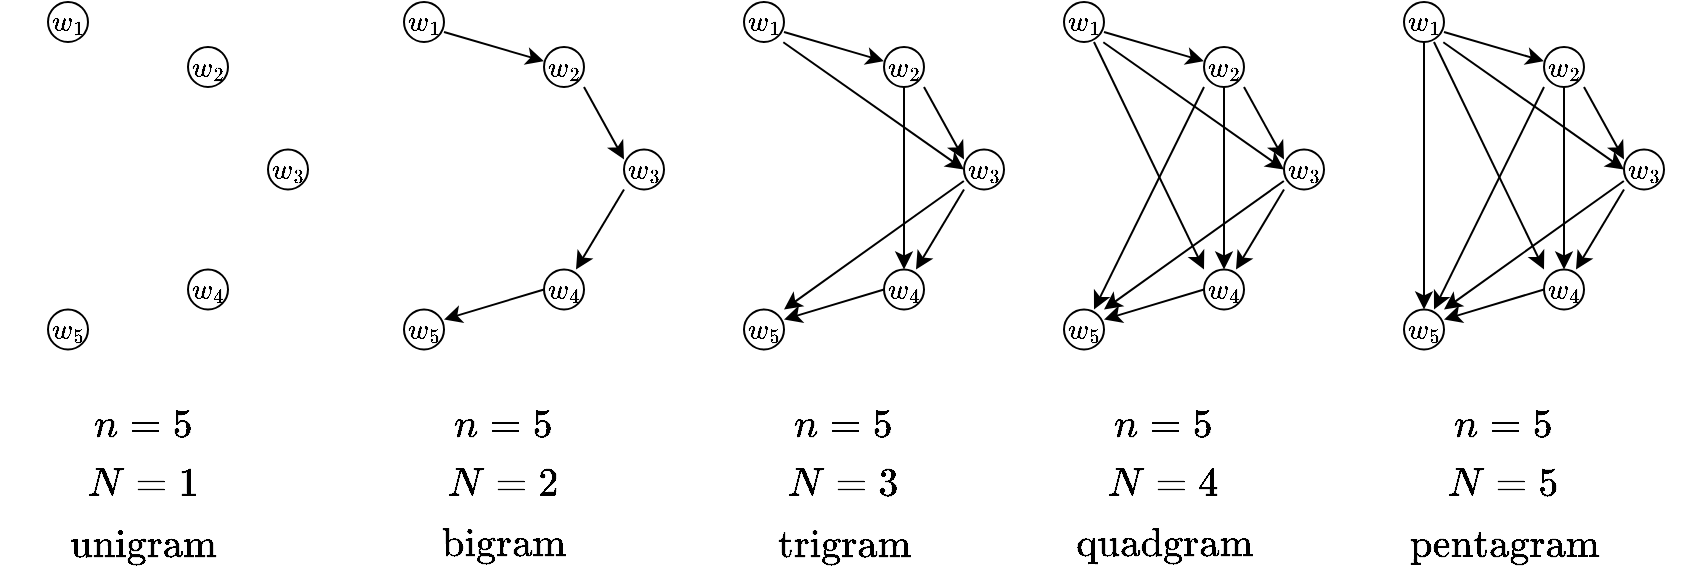 <mxfile version="16.5.1" type="device"><diagram id="PSB7S7bkOIMDXRCut6tk" name="Page-1"><mxGraphModel dx="1093" dy="675" grid="1" gridSize="10" guides="1" tooltips="1" connect="1" arrows="1" fold="1" page="1" pageScale="1" pageWidth="1600" pageHeight="900" math="1" shadow="0"><root><mxCell id="0"/><mxCell id="1" parent="0"/><mxCell id="W4Ep5Reg86p7WIVllJad-100" value="" style="group" vertex="1" connectable="0" parent="1"><mxGeometry x="502" y="290" width="808" height="287" as="geometry"/></mxCell><mxCell id="jPbLv4PgJAiywGNZ4EQs-41" value="$$n=5$$" style="text;html=1;strokeColor=none;fillColor=none;align=center;verticalAlign=middle;whiteSpace=wrap;rounded=0;fontSize=17;" parent="W4Ep5Reg86p7WIVllJad-100" vertex="1"><mxGeometry x="18" y="197" width="60" height="30" as="geometry"/></mxCell><mxCell id="jPbLv4PgJAiywGNZ4EQs-42" value="$$n=5$$" style="text;html=1;strokeColor=none;fillColor=none;align=center;verticalAlign=middle;whiteSpace=wrap;rounded=0;fontSize=17;" parent="W4Ep5Reg86p7WIVllJad-100" vertex="1"><mxGeometry x="368" y="197" width="60" height="30" as="geometry"/></mxCell><mxCell id="jPbLv4PgJAiywGNZ4EQs-43" value="$$n=5$$" style="text;html=1;strokeColor=none;fillColor=none;align=center;verticalAlign=middle;whiteSpace=wrap;rounded=0;fontSize=17;" parent="W4Ep5Reg86p7WIVllJad-100" vertex="1"><mxGeometry x="528" y="197" width="60" height="30" as="geometry"/></mxCell><mxCell id="jPbLv4PgJAiywGNZ4EQs-44" value="$$n=5$$" style="text;html=1;strokeColor=none;fillColor=none;align=center;verticalAlign=middle;whiteSpace=wrap;rounded=0;fontSize=17;" parent="W4Ep5Reg86p7WIVllJad-100" vertex="1"><mxGeometry x="698" y="197" width="60" height="30" as="geometry"/></mxCell><mxCell id="jPbLv4PgJAiywGNZ4EQs-25" value="$$w_1$$" style="text;html=1;strokeColor=none;fillColor=none;align=center;verticalAlign=middle;whiteSpace=wrap;rounded=0;container=0;" parent="W4Ep5Reg86p7WIVllJad-100" vertex="1"><mxGeometry width="20" height="20" as="geometry"/></mxCell><mxCell id="jPbLv4PgJAiywGNZ4EQs-26" value="$$w_5$$" style="text;html=1;strokeColor=none;fillColor=none;align=center;verticalAlign=middle;whiteSpace=wrap;rounded=0;container=0;" parent="W4Ep5Reg86p7WIVllJad-100" vertex="1"><mxGeometry y="153.75" width="20" height="20" as="geometry"/></mxCell><mxCell id="jPbLv4PgJAiywGNZ4EQs-27" value="$$w_2$$" style="text;html=1;strokeColor=none;fillColor=none;align=center;verticalAlign=middle;whiteSpace=wrap;rounded=0;container=0;" parent="W4Ep5Reg86p7WIVllJad-100" vertex="1"><mxGeometry x="70" y="22.5" width="20" height="20" as="geometry"/></mxCell><mxCell id="jPbLv4PgJAiywGNZ4EQs-30" value="$$w_3$$" style="text;html=1;strokeColor=none;fillColor=none;align=center;verticalAlign=middle;whiteSpace=wrap;rounded=0;container=0;" parent="W4Ep5Reg86p7WIVllJad-100" vertex="1"><mxGeometry x="110" y="73.75" width="20" height="20" as="geometry"/></mxCell><mxCell id="jPbLv4PgJAiywGNZ4EQs-34" value="$$w_4$$" style="text;html=1;strokeColor=none;fillColor=none;align=center;verticalAlign=middle;whiteSpace=wrap;rounded=0;container=0;" parent="W4Ep5Reg86p7WIVllJad-100" vertex="1"><mxGeometry x="70" y="133.75" width="20" height="20" as="geometry"/></mxCell><mxCell id="xgoAV2aDRF2CIzmyuI8q-11" value="" style="ellipse;whiteSpace=wrap;html=1;aspect=fixed;fillColor=none;container=0;" parent="W4Ep5Reg86p7WIVllJad-100" vertex="1"><mxGeometry width="20" height="20" as="geometry"/></mxCell><mxCell id="xgoAV2aDRF2CIzmyuI8q-12" value="" style="ellipse;whiteSpace=wrap;html=1;aspect=fixed;fillColor=none;container=0;" parent="W4Ep5Reg86p7WIVllJad-100" vertex="1"><mxGeometry x="70" y="22.5" width="20" height="20" as="geometry"/></mxCell><mxCell id="xgoAV2aDRF2CIzmyuI8q-13" value="" style="ellipse;whiteSpace=wrap;html=1;aspect=fixed;fillColor=none;container=0;" parent="W4Ep5Reg86p7WIVllJad-100" vertex="1"><mxGeometry x="110" y="73.75" width="20" height="20" as="geometry"/></mxCell><mxCell id="xgoAV2aDRF2CIzmyuI8q-14" value="" style="ellipse;whiteSpace=wrap;html=1;aspect=fixed;fillColor=none;container=0;" parent="W4Ep5Reg86p7WIVllJad-100" vertex="1"><mxGeometry x="70" y="133.75" width="20" height="20" as="geometry"/></mxCell><mxCell id="xgoAV2aDRF2CIzmyuI8q-15" value="" style="ellipse;whiteSpace=wrap;html=1;aspect=fixed;fillColor=none;container=0;" parent="W4Ep5Reg86p7WIVllJad-100" vertex="1"><mxGeometry y="153.75" width="20" height="20" as="geometry"/></mxCell><mxCell id="W4Ep5Reg86p7WIVllJad-5" value="$$w_1$$" style="text;html=1;strokeColor=none;fillColor=none;align=center;verticalAlign=middle;whiteSpace=wrap;rounded=0;container=0;" vertex="1" parent="W4Ep5Reg86p7WIVllJad-100"><mxGeometry x="178" width="20" height="20" as="geometry"/></mxCell><mxCell id="W4Ep5Reg86p7WIVllJad-6" value="$$w_5$$" style="text;html=1;strokeColor=none;fillColor=none;align=center;verticalAlign=middle;whiteSpace=wrap;rounded=0;container=0;" vertex="1" parent="W4Ep5Reg86p7WIVllJad-100"><mxGeometry x="178" y="153.75" width="20" height="20" as="geometry"/></mxCell><mxCell id="W4Ep5Reg86p7WIVllJad-8" value="$$w_2$$" style="text;html=1;strokeColor=none;fillColor=none;align=center;verticalAlign=middle;whiteSpace=wrap;rounded=0;container=0;" vertex="1" parent="W4Ep5Reg86p7WIVllJad-100"><mxGeometry x="248" y="22.5" width="20" height="20" as="geometry"/></mxCell><mxCell id="W4Ep5Reg86p7WIVllJad-9" value="" style="endArrow=classic;html=1;rounded=0;exitX=1;exitY=0.75;exitDx=0;exitDy=0;" edge="1" parent="W4Ep5Reg86p7WIVllJad-100" source="W4Ep5Reg86p7WIVllJad-5" target="W4Ep5Reg86p7WIVllJad-8"><mxGeometry width="50" height="50" relative="1" as="geometry"><mxPoint x="208" y="35" as="sourcePoint"/><mxPoint x="258" y="-15" as="targetPoint"/></mxGeometry></mxCell><mxCell id="W4Ep5Reg86p7WIVllJad-11" value="$$w_3$$" style="text;html=1;strokeColor=none;fillColor=none;align=center;verticalAlign=middle;whiteSpace=wrap;rounded=0;container=0;" vertex="1" parent="W4Ep5Reg86p7WIVllJad-100"><mxGeometry x="288" y="73.75" width="20" height="20" as="geometry"/></mxCell><mxCell id="W4Ep5Reg86p7WIVllJad-12" value="" style="endArrow=classic;html=1;rounded=0;exitX=1;exitY=1;exitDx=0;exitDy=0;entryX=0;entryY=0.25;entryDx=0;entryDy=0;" edge="1" parent="W4Ep5Reg86p7WIVllJad-100" source="W4Ep5Reg86p7WIVllJad-8" target="W4Ep5Reg86p7WIVllJad-11"><mxGeometry width="50" height="50" relative="1" as="geometry"><mxPoint x="248" y="60" as="sourcePoint"/><mxPoint x="208" y="117.5" as="targetPoint"/></mxGeometry></mxCell><mxCell id="W4Ep5Reg86p7WIVllJad-15" value="$$w_4$$" style="text;html=1;strokeColor=none;fillColor=none;align=center;verticalAlign=middle;whiteSpace=wrap;rounded=0;container=0;" vertex="1" parent="W4Ep5Reg86p7WIVllJad-100"><mxGeometry x="248" y="133.75" width="20" height="20" as="geometry"/></mxCell><mxCell id="W4Ep5Reg86p7WIVllJad-16" value="" style="endArrow=classic;html=1;rounded=0;exitX=0;exitY=1;exitDx=0;exitDy=0;" edge="1" parent="W4Ep5Reg86p7WIVllJad-100" source="W4Ep5Reg86p7WIVllJad-11" target="W4Ep5Reg86p7WIVllJad-15"><mxGeometry width="50" height="50" relative="1" as="geometry"><mxPoint x="258" y="96.25" as="sourcePoint"/><mxPoint x="208" y="171.25" as="targetPoint"/></mxGeometry></mxCell><mxCell id="W4Ep5Reg86p7WIVllJad-17" value="" style="endArrow=classic;html=1;rounded=0;exitX=0;exitY=0.5;exitDx=0;exitDy=0;entryX=1;entryY=0.25;entryDx=0;entryDy=0;" edge="1" parent="W4Ep5Reg86p7WIVllJad-100" source="W4Ep5Reg86p7WIVllJad-15" target="W4Ep5Reg86p7WIVllJad-6"><mxGeometry width="50" height="50" relative="1" as="geometry"><mxPoint x="268" y="116.25" as="sourcePoint"/><mxPoint x="198" y="217.5" as="targetPoint"/></mxGeometry></mxCell><mxCell id="W4Ep5Reg86p7WIVllJad-20" value="" style="ellipse;whiteSpace=wrap;html=1;aspect=fixed;fillColor=none;container=0;" vertex="1" parent="W4Ep5Reg86p7WIVllJad-100"><mxGeometry x="178" width="20" height="20" as="geometry"/></mxCell><mxCell id="W4Ep5Reg86p7WIVllJad-21" value="" style="ellipse;whiteSpace=wrap;html=1;aspect=fixed;fillColor=none;container=0;" vertex="1" parent="W4Ep5Reg86p7WIVllJad-100"><mxGeometry x="248" y="22.5" width="20" height="20" as="geometry"/></mxCell><mxCell id="W4Ep5Reg86p7WIVllJad-22" value="" style="ellipse;whiteSpace=wrap;html=1;aspect=fixed;fillColor=none;container=0;" vertex="1" parent="W4Ep5Reg86p7WIVllJad-100"><mxGeometry x="288" y="73.75" width="20" height="20" as="geometry"/></mxCell><mxCell id="W4Ep5Reg86p7WIVllJad-23" value="" style="ellipse;whiteSpace=wrap;html=1;aspect=fixed;fillColor=none;container=0;" vertex="1" parent="W4Ep5Reg86p7WIVllJad-100"><mxGeometry x="248" y="133.75" width="20" height="20" as="geometry"/></mxCell><mxCell id="W4Ep5Reg86p7WIVllJad-24" value="" style="ellipse;whiteSpace=wrap;html=1;aspect=fixed;fillColor=none;container=0;" vertex="1" parent="W4Ep5Reg86p7WIVllJad-100"><mxGeometry x="178" y="153.75" width="20" height="20" as="geometry"/></mxCell><mxCell id="W4Ep5Reg86p7WIVllJad-68" value="" style="group" vertex="1" connectable="0" parent="W4Ep5Reg86p7WIVllJad-100"><mxGeometry x="678" width="130" height="173.75" as="geometry"/></mxCell><mxCell id="W4Ep5Reg86p7WIVllJad-69" value="$$w_1$$" style="text;html=1;strokeColor=none;fillColor=none;align=center;verticalAlign=middle;whiteSpace=wrap;rounded=0;container=0;" vertex="1" parent="W4Ep5Reg86p7WIVllJad-68"><mxGeometry width="20" height="20" as="geometry"/></mxCell><mxCell id="W4Ep5Reg86p7WIVllJad-70" value="$$w_5$$" style="text;html=1;strokeColor=none;fillColor=none;align=center;verticalAlign=middle;whiteSpace=wrap;rounded=0;container=0;" vertex="1" parent="W4Ep5Reg86p7WIVllJad-68"><mxGeometry y="153.75" width="20" height="20" as="geometry"/></mxCell><mxCell id="W4Ep5Reg86p7WIVllJad-71" style="edgeStyle=orthogonalEdgeStyle;rounded=0;orthogonalLoop=1;jettySize=auto;html=1;exitX=0.5;exitY=1;exitDx=0;exitDy=0;entryX=0.5;entryY=0;entryDx=0;entryDy=0;" edge="1" parent="W4Ep5Reg86p7WIVllJad-68" source="W4Ep5Reg86p7WIVllJad-69" target="W4Ep5Reg86p7WIVllJad-70"><mxGeometry relative="1" as="geometry"/></mxCell><mxCell id="W4Ep5Reg86p7WIVllJad-72" value="$$w_2$$" style="text;html=1;strokeColor=none;fillColor=none;align=center;verticalAlign=middle;whiteSpace=wrap;rounded=0;container=0;" vertex="1" parent="W4Ep5Reg86p7WIVllJad-68"><mxGeometry x="70" y="22.5" width="20" height="20" as="geometry"/></mxCell><mxCell id="W4Ep5Reg86p7WIVllJad-73" value="" style="endArrow=classic;html=1;rounded=0;exitX=1;exitY=0.75;exitDx=0;exitDy=0;" edge="1" parent="W4Ep5Reg86p7WIVllJad-68" source="W4Ep5Reg86p7WIVllJad-69" target="W4Ep5Reg86p7WIVllJad-72"><mxGeometry width="50" height="50" relative="1" as="geometry"><mxPoint x="30" y="35" as="sourcePoint"/><mxPoint x="80" y="-15" as="targetPoint"/></mxGeometry></mxCell><mxCell id="W4Ep5Reg86p7WIVllJad-74" value="" style="endArrow=classic;html=1;rounded=0;exitX=0;exitY=1;exitDx=0;exitDy=0;entryX=0.75;entryY=0;entryDx=0;entryDy=0;" edge="1" parent="W4Ep5Reg86p7WIVllJad-68" source="W4Ep5Reg86p7WIVllJad-72" target="W4Ep5Reg86p7WIVllJad-70"><mxGeometry width="50" height="50" relative="1" as="geometry"><mxPoint x="30" y="25.0" as="sourcePoint"/><mxPoint x="70" y="49.0" as="targetPoint"/></mxGeometry></mxCell><mxCell id="W4Ep5Reg86p7WIVllJad-75" value="$$w_3$$" style="text;html=1;strokeColor=none;fillColor=none;align=center;verticalAlign=middle;whiteSpace=wrap;rounded=0;container=0;" vertex="1" parent="W4Ep5Reg86p7WIVllJad-68"><mxGeometry x="110" y="73.75" width="20" height="20" as="geometry"/></mxCell><mxCell id="W4Ep5Reg86p7WIVllJad-76" value="" style="endArrow=classic;html=1;rounded=0;exitX=1;exitY=1;exitDx=0;exitDy=0;entryX=0;entryY=0.25;entryDx=0;entryDy=0;" edge="1" parent="W4Ep5Reg86p7WIVllJad-68" source="W4Ep5Reg86p7WIVllJad-72" target="W4Ep5Reg86p7WIVllJad-75"><mxGeometry width="50" height="50" relative="1" as="geometry"><mxPoint x="70" y="60" as="sourcePoint"/><mxPoint x="30" y="117.5" as="targetPoint"/></mxGeometry></mxCell><mxCell id="W4Ep5Reg86p7WIVllJad-77" value="" style="endArrow=classic;html=1;rounded=0;exitX=-0.004;exitY=0.786;exitDx=0;exitDy=0;entryX=1;entryY=0;entryDx=0;entryDy=0;exitPerimeter=0;" edge="1" parent="W4Ep5Reg86p7WIVllJad-68" source="W4Ep5Reg86p7WIVllJad-75" target="W4Ep5Reg86p7WIVllJad-70"><mxGeometry width="50" height="50" relative="1" as="geometry"><mxPoint x="90" y="62.5" as="sourcePoint"/><mxPoint x="30" y="127.5" as="targetPoint"/></mxGeometry></mxCell><mxCell id="W4Ep5Reg86p7WIVllJad-78" value="" style="endArrow=classic;html=1;rounded=0;exitX=0.983;exitY=1.005;exitDx=0;exitDy=0;entryX=0;entryY=0.5;entryDx=0;entryDy=0;exitPerimeter=0;" edge="1" parent="W4Ep5Reg86p7WIVllJad-68" source="W4Ep5Reg86p7WIVllJad-69" target="W4Ep5Reg86p7WIVllJad-75"><mxGeometry width="50" height="50" relative="1" as="geometry"><mxPoint x="30" y="25" as="sourcePoint"/><mxPoint x="80" y="39.583" as="targetPoint"/></mxGeometry></mxCell><mxCell id="W4Ep5Reg86p7WIVllJad-79" value="$$w_4$$" style="text;html=1;strokeColor=none;fillColor=none;align=center;verticalAlign=middle;whiteSpace=wrap;rounded=0;container=0;" vertex="1" parent="W4Ep5Reg86p7WIVllJad-68"><mxGeometry x="70" y="133.75" width="20" height="20" as="geometry"/></mxCell><mxCell id="W4Ep5Reg86p7WIVllJad-80" value="" style="endArrow=classic;html=1;rounded=0;exitX=0;exitY=1;exitDx=0;exitDy=0;" edge="1" parent="W4Ep5Reg86p7WIVllJad-68" source="W4Ep5Reg86p7WIVllJad-75" target="W4Ep5Reg86p7WIVllJad-79"><mxGeometry width="50" height="50" relative="1" as="geometry"><mxPoint x="80" y="96.25" as="sourcePoint"/><mxPoint x="30" y="171.25" as="targetPoint"/></mxGeometry></mxCell><mxCell id="W4Ep5Reg86p7WIVllJad-81" value="" style="endArrow=classic;html=1;rounded=0;exitX=0;exitY=0.5;exitDx=0;exitDy=0;entryX=1;entryY=0.25;entryDx=0;entryDy=0;" edge="1" parent="W4Ep5Reg86p7WIVllJad-68" source="W4Ep5Reg86p7WIVllJad-79" target="W4Ep5Reg86p7WIVllJad-70"><mxGeometry width="50" height="50" relative="1" as="geometry"><mxPoint x="90" y="116.25" as="sourcePoint"/><mxPoint x="20" y="217.5" as="targetPoint"/></mxGeometry></mxCell><mxCell id="W4Ep5Reg86p7WIVllJad-82" value="" style="endArrow=classic;html=1;rounded=0;exitX=0.75;exitY=1;exitDx=0;exitDy=0;entryX=0;entryY=0;entryDx=0;entryDy=0;" edge="1" parent="W4Ep5Reg86p7WIVllJad-68" source="W4Ep5Reg86p7WIVllJad-69" target="W4Ep5Reg86p7WIVllJad-79"><mxGeometry width="50" height="50" relative="1" as="geometry"><mxPoint x="15" y="73.75" as="sourcePoint"/><mxPoint x="80" y="93.333" as="targetPoint"/></mxGeometry></mxCell><mxCell id="W4Ep5Reg86p7WIVllJad-83" value="" style="endArrow=classic;html=1;rounded=0;exitX=0.5;exitY=1;exitDx=0;exitDy=0;entryX=0.5;entryY=0;entryDx=0;entryDy=0;" edge="1" parent="W4Ep5Reg86p7WIVllJad-68" source="W4Ep5Reg86p7WIVllJad-72" target="W4Ep5Reg86p7WIVllJad-79"><mxGeometry width="50" height="50" relative="1" as="geometry"><mxPoint x="100" y="52.5" as="sourcePoint"/><mxPoint x="120" y="88.75" as="targetPoint"/></mxGeometry></mxCell><mxCell id="W4Ep5Reg86p7WIVllJad-84" value="" style="ellipse;whiteSpace=wrap;html=1;aspect=fixed;fillColor=none;container=0;" vertex="1" parent="W4Ep5Reg86p7WIVllJad-68"><mxGeometry width="20" height="20" as="geometry"/></mxCell><mxCell id="W4Ep5Reg86p7WIVllJad-85" value="" style="ellipse;whiteSpace=wrap;html=1;aspect=fixed;fillColor=none;container=0;" vertex="1" parent="W4Ep5Reg86p7WIVllJad-68"><mxGeometry x="70" y="22.5" width="20" height="20" as="geometry"/></mxCell><mxCell id="W4Ep5Reg86p7WIVllJad-86" value="" style="ellipse;whiteSpace=wrap;html=1;aspect=fixed;fillColor=none;container=0;" vertex="1" parent="W4Ep5Reg86p7WIVllJad-68"><mxGeometry x="110" y="73.75" width="20" height="20" as="geometry"/></mxCell><mxCell id="W4Ep5Reg86p7WIVllJad-87" value="" style="ellipse;whiteSpace=wrap;html=1;aspect=fixed;fillColor=none;container=0;" vertex="1" parent="W4Ep5Reg86p7WIVllJad-68"><mxGeometry x="70" y="133.75" width="20" height="20" as="geometry"/></mxCell><mxCell id="W4Ep5Reg86p7WIVllJad-88" value="" style="ellipse;whiteSpace=wrap;html=1;aspect=fixed;fillColor=none;container=0;" vertex="1" parent="W4Ep5Reg86p7WIVllJad-68"><mxGeometry y="153.75" width="20" height="20" as="geometry"/></mxCell><mxCell id="W4Ep5Reg86p7WIVllJad-26" value="$$w_1$$" style="text;html=1;strokeColor=none;fillColor=none;align=center;verticalAlign=middle;whiteSpace=wrap;rounded=0;container=0;" vertex="1" parent="W4Ep5Reg86p7WIVllJad-100"><mxGeometry x="348" width="20" height="20" as="geometry"/></mxCell><mxCell id="W4Ep5Reg86p7WIVllJad-27" value="$$w_5$$" style="text;html=1;strokeColor=none;fillColor=none;align=center;verticalAlign=middle;whiteSpace=wrap;rounded=0;container=0;" vertex="1" parent="W4Ep5Reg86p7WIVllJad-100"><mxGeometry x="348" y="153.75" width="20" height="20" as="geometry"/></mxCell><mxCell id="W4Ep5Reg86p7WIVllJad-29" value="$$w_2$$" style="text;html=1;strokeColor=none;fillColor=none;align=center;verticalAlign=middle;whiteSpace=wrap;rounded=0;container=0;" vertex="1" parent="W4Ep5Reg86p7WIVllJad-100"><mxGeometry x="418" y="22.5" width="20" height="20" as="geometry"/></mxCell><mxCell id="W4Ep5Reg86p7WIVllJad-30" value="" style="endArrow=classic;html=1;rounded=0;exitX=1;exitY=0.75;exitDx=0;exitDy=0;" edge="1" parent="W4Ep5Reg86p7WIVllJad-100" source="W4Ep5Reg86p7WIVllJad-26" target="W4Ep5Reg86p7WIVllJad-29"><mxGeometry width="50" height="50" relative="1" as="geometry"><mxPoint x="378" y="35" as="sourcePoint"/><mxPoint x="428" y="-15" as="targetPoint"/></mxGeometry></mxCell><mxCell id="W4Ep5Reg86p7WIVllJad-32" value="$$w_3$$" style="text;html=1;strokeColor=none;fillColor=none;align=center;verticalAlign=middle;whiteSpace=wrap;rounded=0;container=0;" vertex="1" parent="W4Ep5Reg86p7WIVllJad-100"><mxGeometry x="458" y="73.75" width="20" height="20" as="geometry"/></mxCell><mxCell id="W4Ep5Reg86p7WIVllJad-33" value="" style="endArrow=classic;html=1;rounded=0;exitX=1;exitY=1;exitDx=0;exitDy=0;entryX=0;entryY=0.25;entryDx=0;entryDy=0;" edge="1" parent="W4Ep5Reg86p7WIVllJad-100" source="W4Ep5Reg86p7WIVllJad-29" target="W4Ep5Reg86p7WIVllJad-32"><mxGeometry width="50" height="50" relative="1" as="geometry"><mxPoint x="418" y="60" as="sourcePoint"/><mxPoint x="378" y="117.5" as="targetPoint"/></mxGeometry></mxCell><mxCell id="W4Ep5Reg86p7WIVllJad-34" value="" style="endArrow=classic;html=1;rounded=0;exitX=-0.004;exitY=0.786;exitDx=0;exitDy=0;entryX=1;entryY=0;entryDx=0;entryDy=0;exitPerimeter=0;" edge="1" parent="W4Ep5Reg86p7WIVllJad-100" source="W4Ep5Reg86p7WIVllJad-32" target="W4Ep5Reg86p7WIVllJad-27"><mxGeometry width="50" height="50" relative="1" as="geometry"><mxPoint x="438" y="62.5" as="sourcePoint"/><mxPoint x="378" y="127.5" as="targetPoint"/></mxGeometry></mxCell><mxCell id="W4Ep5Reg86p7WIVllJad-35" value="" style="endArrow=classic;html=1;rounded=0;exitX=0.983;exitY=1.005;exitDx=0;exitDy=0;entryX=0;entryY=0.5;entryDx=0;entryDy=0;exitPerimeter=0;" edge="1" parent="W4Ep5Reg86p7WIVllJad-100" source="W4Ep5Reg86p7WIVllJad-26" target="W4Ep5Reg86p7WIVllJad-32"><mxGeometry width="50" height="50" relative="1" as="geometry"><mxPoint x="378" y="25" as="sourcePoint"/><mxPoint x="428" y="39.583" as="targetPoint"/></mxGeometry></mxCell><mxCell id="W4Ep5Reg86p7WIVllJad-36" value="$$w_4$$" style="text;html=1;strokeColor=none;fillColor=none;align=center;verticalAlign=middle;whiteSpace=wrap;rounded=0;container=0;" vertex="1" parent="W4Ep5Reg86p7WIVllJad-100"><mxGeometry x="418" y="133.75" width="20" height="20" as="geometry"/></mxCell><mxCell id="W4Ep5Reg86p7WIVllJad-37" value="" style="endArrow=classic;html=1;rounded=0;exitX=0;exitY=1;exitDx=0;exitDy=0;" edge="1" parent="W4Ep5Reg86p7WIVllJad-100" source="W4Ep5Reg86p7WIVllJad-32" target="W4Ep5Reg86p7WIVllJad-36"><mxGeometry width="50" height="50" relative="1" as="geometry"><mxPoint x="428" y="96.25" as="sourcePoint"/><mxPoint x="378" y="171.25" as="targetPoint"/></mxGeometry></mxCell><mxCell id="W4Ep5Reg86p7WIVllJad-38" value="" style="endArrow=classic;html=1;rounded=0;exitX=0;exitY=0.5;exitDx=0;exitDy=0;entryX=1;entryY=0.25;entryDx=0;entryDy=0;" edge="1" parent="W4Ep5Reg86p7WIVllJad-100" source="W4Ep5Reg86p7WIVllJad-36" target="W4Ep5Reg86p7WIVllJad-27"><mxGeometry width="50" height="50" relative="1" as="geometry"><mxPoint x="438" y="116.25" as="sourcePoint"/><mxPoint x="368" y="217.5" as="targetPoint"/></mxGeometry></mxCell><mxCell id="W4Ep5Reg86p7WIVllJad-40" value="" style="endArrow=classic;html=1;rounded=0;exitX=0.5;exitY=1;exitDx=0;exitDy=0;entryX=0.5;entryY=0;entryDx=0;entryDy=0;" edge="1" parent="W4Ep5Reg86p7WIVllJad-100" source="W4Ep5Reg86p7WIVllJad-29" target="W4Ep5Reg86p7WIVllJad-36"><mxGeometry width="50" height="50" relative="1" as="geometry"><mxPoint x="448" y="52.5" as="sourcePoint"/><mxPoint x="468" y="88.75" as="targetPoint"/></mxGeometry></mxCell><mxCell id="W4Ep5Reg86p7WIVllJad-41" value="" style="ellipse;whiteSpace=wrap;html=1;aspect=fixed;fillColor=none;container=0;" vertex="1" parent="W4Ep5Reg86p7WIVllJad-100"><mxGeometry x="348" width="20" height="20" as="geometry"/></mxCell><mxCell id="W4Ep5Reg86p7WIVllJad-42" value="" style="ellipse;whiteSpace=wrap;html=1;aspect=fixed;fillColor=none;container=0;" vertex="1" parent="W4Ep5Reg86p7WIVllJad-100"><mxGeometry x="418" y="22.5" width="20" height="20" as="geometry"/></mxCell><mxCell id="W4Ep5Reg86p7WIVllJad-43" value="" style="ellipse;whiteSpace=wrap;html=1;aspect=fixed;fillColor=none;container=0;" vertex="1" parent="W4Ep5Reg86p7WIVllJad-100"><mxGeometry x="458" y="73.75" width="20" height="20" as="geometry"/></mxCell><mxCell id="W4Ep5Reg86p7WIVllJad-44" value="" style="ellipse;whiteSpace=wrap;html=1;aspect=fixed;fillColor=none;container=0;" vertex="1" parent="W4Ep5Reg86p7WIVllJad-100"><mxGeometry x="418" y="133.75" width="20" height="20" as="geometry"/></mxCell><mxCell id="W4Ep5Reg86p7WIVllJad-45" value="" style="ellipse;whiteSpace=wrap;html=1;aspect=fixed;fillColor=none;container=0;" vertex="1" parent="W4Ep5Reg86p7WIVllJad-100"><mxGeometry x="348" y="153.75" width="20" height="20" as="geometry"/></mxCell><mxCell id="W4Ep5Reg86p7WIVllJad-48" value="$$w_1$$" style="text;html=1;strokeColor=none;fillColor=none;align=center;verticalAlign=middle;whiteSpace=wrap;rounded=0;container=0;" vertex="1" parent="W4Ep5Reg86p7WIVllJad-100"><mxGeometry x="508" width="20" height="20" as="geometry"/></mxCell><mxCell id="W4Ep5Reg86p7WIVllJad-49" value="$$w_5$$" style="text;html=1;strokeColor=none;fillColor=none;align=center;verticalAlign=middle;whiteSpace=wrap;rounded=0;container=0;" vertex="1" parent="W4Ep5Reg86p7WIVllJad-100"><mxGeometry x="508" y="153.75" width="20" height="20" as="geometry"/></mxCell><mxCell id="W4Ep5Reg86p7WIVllJad-51" value="$$w_2$$" style="text;html=1;strokeColor=none;fillColor=none;align=center;verticalAlign=middle;whiteSpace=wrap;rounded=0;container=0;" vertex="1" parent="W4Ep5Reg86p7WIVllJad-100"><mxGeometry x="578" y="22.5" width="20" height="20" as="geometry"/></mxCell><mxCell id="W4Ep5Reg86p7WIVllJad-52" value="" style="endArrow=classic;html=1;rounded=0;exitX=1;exitY=0.75;exitDx=0;exitDy=0;" edge="1" parent="W4Ep5Reg86p7WIVllJad-100" source="W4Ep5Reg86p7WIVllJad-48" target="W4Ep5Reg86p7WIVllJad-51"><mxGeometry width="50" height="50" relative="1" as="geometry"><mxPoint x="538" y="35" as="sourcePoint"/><mxPoint x="588" y="-15" as="targetPoint"/></mxGeometry></mxCell><mxCell id="W4Ep5Reg86p7WIVllJad-53" value="" style="endArrow=classic;html=1;rounded=0;exitX=0;exitY=1;exitDx=0;exitDy=0;entryX=0.75;entryY=0;entryDx=0;entryDy=0;" edge="1" parent="W4Ep5Reg86p7WIVllJad-100" source="W4Ep5Reg86p7WIVllJad-51" target="W4Ep5Reg86p7WIVllJad-49"><mxGeometry width="50" height="50" relative="1" as="geometry"><mxPoint x="538" y="25.0" as="sourcePoint"/><mxPoint x="578" y="49.0" as="targetPoint"/></mxGeometry></mxCell><mxCell id="W4Ep5Reg86p7WIVllJad-54" value="$$w_3$$" style="text;html=1;strokeColor=none;fillColor=none;align=center;verticalAlign=middle;whiteSpace=wrap;rounded=0;container=0;" vertex="1" parent="W4Ep5Reg86p7WIVllJad-100"><mxGeometry x="618" y="73.75" width="20" height="20" as="geometry"/></mxCell><mxCell id="W4Ep5Reg86p7WIVllJad-55" value="" style="endArrow=classic;html=1;rounded=0;exitX=1;exitY=1;exitDx=0;exitDy=0;entryX=0;entryY=0.25;entryDx=0;entryDy=0;" edge="1" parent="W4Ep5Reg86p7WIVllJad-100" source="W4Ep5Reg86p7WIVllJad-51" target="W4Ep5Reg86p7WIVllJad-54"><mxGeometry width="50" height="50" relative="1" as="geometry"><mxPoint x="578" y="60" as="sourcePoint"/><mxPoint x="538" y="117.5" as="targetPoint"/></mxGeometry></mxCell><mxCell id="W4Ep5Reg86p7WIVllJad-56" value="" style="endArrow=classic;html=1;rounded=0;exitX=-0.004;exitY=0.786;exitDx=0;exitDy=0;entryX=1;entryY=0;entryDx=0;entryDy=0;exitPerimeter=0;" edge="1" parent="W4Ep5Reg86p7WIVllJad-100" source="W4Ep5Reg86p7WIVllJad-54" target="W4Ep5Reg86p7WIVllJad-49"><mxGeometry width="50" height="50" relative="1" as="geometry"><mxPoint x="598" y="62.5" as="sourcePoint"/><mxPoint x="538" y="127.5" as="targetPoint"/></mxGeometry></mxCell><mxCell id="W4Ep5Reg86p7WIVllJad-57" value="" style="endArrow=classic;html=1;rounded=0;exitX=0.983;exitY=1.005;exitDx=0;exitDy=0;entryX=0;entryY=0.5;entryDx=0;entryDy=0;exitPerimeter=0;" edge="1" parent="W4Ep5Reg86p7WIVllJad-100" source="W4Ep5Reg86p7WIVllJad-48" target="W4Ep5Reg86p7WIVllJad-54"><mxGeometry width="50" height="50" relative="1" as="geometry"><mxPoint x="538" y="25" as="sourcePoint"/><mxPoint x="588" y="39.583" as="targetPoint"/></mxGeometry></mxCell><mxCell id="W4Ep5Reg86p7WIVllJad-58" value="$$w_4$$" style="text;html=1;strokeColor=none;fillColor=none;align=center;verticalAlign=middle;whiteSpace=wrap;rounded=0;container=0;" vertex="1" parent="W4Ep5Reg86p7WIVllJad-100"><mxGeometry x="578" y="133.75" width="20" height="20" as="geometry"/></mxCell><mxCell id="W4Ep5Reg86p7WIVllJad-59" value="" style="endArrow=classic;html=1;rounded=0;exitX=0;exitY=1;exitDx=0;exitDy=0;" edge="1" parent="W4Ep5Reg86p7WIVllJad-100" source="W4Ep5Reg86p7WIVllJad-54" target="W4Ep5Reg86p7WIVllJad-58"><mxGeometry width="50" height="50" relative="1" as="geometry"><mxPoint x="588" y="96.25" as="sourcePoint"/><mxPoint x="538" y="171.25" as="targetPoint"/></mxGeometry></mxCell><mxCell id="W4Ep5Reg86p7WIVllJad-60" value="" style="endArrow=classic;html=1;rounded=0;exitX=0;exitY=0.5;exitDx=0;exitDy=0;entryX=1;entryY=0.25;entryDx=0;entryDy=0;" edge="1" parent="W4Ep5Reg86p7WIVllJad-100" source="W4Ep5Reg86p7WIVllJad-58" target="W4Ep5Reg86p7WIVllJad-49"><mxGeometry width="50" height="50" relative="1" as="geometry"><mxPoint x="598" y="116.25" as="sourcePoint"/><mxPoint x="528" y="217.5" as="targetPoint"/></mxGeometry></mxCell><mxCell id="W4Ep5Reg86p7WIVllJad-61" value="" style="endArrow=classic;html=1;rounded=0;exitX=0.75;exitY=1;exitDx=0;exitDy=0;entryX=0;entryY=0;entryDx=0;entryDy=0;" edge="1" parent="W4Ep5Reg86p7WIVllJad-100" source="W4Ep5Reg86p7WIVllJad-48" target="W4Ep5Reg86p7WIVllJad-58"><mxGeometry width="50" height="50" relative="1" as="geometry"><mxPoint x="523" y="73.75" as="sourcePoint"/><mxPoint x="588" y="93.333" as="targetPoint"/></mxGeometry></mxCell><mxCell id="W4Ep5Reg86p7WIVllJad-62" value="" style="endArrow=classic;html=1;rounded=0;exitX=0.5;exitY=1;exitDx=0;exitDy=0;entryX=0.5;entryY=0;entryDx=0;entryDy=0;" edge="1" parent="W4Ep5Reg86p7WIVllJad-100" source="W4Ep5Reg86p7WIVllJad-51" target="W4Ep5Reg86p7WIVllJad-58"><mxGeometry width="50" height="50" relative="1" as="geometry"><mxPoint x="608" y="52.5" as="sourcePoint"/><mxPoint x="628" y="88.75" as="targetPoint"/></mxGeometry></mxCell><mxCell id="W4Ep5Reg86p7WIVllJad-63" value="" style="ellipse;whiteSpace=wrap;html=1;aspect=fixed;fillColor=none;container=0;" vertex="1" parent="W4Ep5Reg86p7WIVllJad-100"><mxGeometry x="508" width="20" height="20" as="geometry"/></mxCell><mxCell id="W4Ep5Reg86p7WIVllJad-64" value="" style="ellipse;whiteSpace=wrap;html=1;aspect=fixed;fillColor=none;container=0;" vertex="1" parent="W4Ep5Reg86p7WIVllJad-100"><mxGeometry x="578" y="22.5" width="20" height="20" as="geometry"/></mxCell><mxCell id="W4Ep5Reg86p7WIVllJad-65" value="" style="ellipse;whiteSpace=wrap;html=1;aspect=fixed;fillColor=none;container=0;" vertex="1" parent="W4Ep5Reg86p7WIVllJad-100"><mxGeometry x="618" y="73.75" width="20" height="20" as="geometry"/></mxCell><mxCell id="W4Ep5Reg86p7WIVllJad-66" value="" style="ellipse;whiteSpace=wrap;html=1;aspect=fixed;fillColor=none;container=0;" vertex="1" parent="W4Ep5Reg86p7WIVllJad-100"><mxGeometry x="578" y="133.75" width="20" height="20" as="geometry"/></mxCell><mxCell id="W4Ep5Reg86p7WIVllJad-67" value="" style="ellipse;whiteSpace=wrap;html=1;aspect=fixed;fillColor=none;container=0;" vertex="1" parent="W4Ep5Reg86p7WIVllJad-100"><mxGeometry x="508" y="153.75" width="20" height="20" as="geometry"/></mxCell><mxCell id="W4Ep5Reg86p7WIVllJad-89" value="$$n=5$$" style="text;html=1;strokeColor=none;fillColor=none;align=center;verticalAlign=middle;whiteSpace=wrap;rounded=0;fontSize=17;" vertex="1" parent="W4Ep5Reg86p7WIVllJad-100"><mxGeometry x="198" y="197" width="60" height="30" as="geometry"/></mxCell><mxCell id="W4Ep5Reg86p7WIVllJad-90" value="$$N=1$$" style="text;html=1;strokeColor=none;fillColor=none;align=center;verticalAlign=middle;whiteSpace=wrap;rounded=0;fontSize=17;" vertex="1" parent="W4Ep5Reg86p7WIVllJad-100"><mxGeometry x="18" y="227" width="60" height="30" as="geometry"/></mxCell><mxCell id="W4Ep5Reg86p7WIVllJad-91" value="$$N=3$$" style="text;html=1;strokeColor=none;fillColor=none;align=center;verticalAlign=middle;whiteSpace=wrap;rounded=0;fontSize=17;" vertex="1" parent="W4Ep5Reg86p7WIVllJad-100"><mxGeometry x="368" y="227" width="60" height="30" as="geometry"/></mxCell><mxCell id="W4Ep5Reg86p7WIVllJad-92" value="$$N=4$$" style="text;html=1;strokeColor=none;fillColor=none;align=center;verticalAlign=middle;whiteSpace=wrap;rounded=0;fontSize=17;" vertex="1" parent="W4Ep5Reg86p7WIVllJad-100"><mxGeometry x="528" y="227" width="60" height="30" as="geometry"/></mxCell><mxCell id="W4Ep5Reg86p7WIVllJad-93" value="$$N=5$$" style="text;html=1;strokeColor=none;fillColor=none;align=center;verticalAlign=middle;whiteSpace=wrap;rounded=0;fontSize=17;" vertex="1" parent="W4Ep5Reg86p7WIVllJad-100"><mxGeometry x="698" y="227" width="60" height="30" as="geometry"/></mxCell><mxCell id="W4Ep5Reg86p7WIVllJad-94" value="$$N=2$$" style="text;html=1;strokeColor=none;fillColor=none;align=center;verticalAlign=middle;whiteSpace=wrap;rounded=0;fontSize=17;" vertex="1" parent="W4Ep5Reg86p7WIVllJad-100"><mxGeometry x="198" y="227" width="60" height="30" as="geometry"/></mxCell><mxCell id="W4Ep5Reg86p7WIVllJad-95" value="$$\text{unigram}$$" style="text;html=1;strokeColor=none;fillColor=none;align=center;verticalAlign=middle;whiteSpace=wrap;rounded=0;fontSize=17;" vertex="1" parent="W4Ep5Reg86p7WIVllJad-100"><mxGeometry x="18" y="257" width="60" height="30" as="geometry"/></mxCell><mxCell id="W4Ep5Reg86p7WIVllJad-96" value="$$\text{trigram}$$" style="text;html=1;strokeColor=none;fillColor=none;align=center;verticalAlign=middle;whiteSpace=wrap;rounded=0;fontSize=17;" vertex="1" parent="W4Ep5Reg86p7WIVllJad-100"><mxGeometry x="368" y="257" width="60" height="30" as="geometry"/></mxCell><mxCell id="W4Ep5Reg86p7WIVllJad-97" value="$$\text{quadgram}$$" style="text;html=1;strokeColor=none;fillColor=none;align=center;verticalAlign=middle;whiteSpace=wrap;rounded=0;fontSize=17;" vertex="1" parent="W4Ep5Reg86p7WIVllJad-100"><mxGeometry x="528" y="257" width="60" height="30" as="geometry"/></mxCell><mxCell id="W4Ep5Reg86p7WIVllJad-98" value="$$\text{pentagram}$$" style="text;html=1;strokeColor=none;fillColor=none;align=center;verticalAlign=middle;whiteSpace=wrap;rounded=0;fontSize=17;" vertex="1" parent="W4Ep5Reg86p7WIVllJad-100"><mxGeometry x="698" y="257" width="60" height="30" as="geometry"/></mxCell><mxCell id="W4Ep5Reg86p7WIVllJad-99" value="$$\text{bigram}$$" style="text;html=1;strokeColor=none;fillColor=none;align=center;verticalAlign=middle;whiteSpace=wrap;rounded=0;fontSize=17;" vertex="1" parent="W4Ep5Reg86p7WIVllJad-100"><mxGeometry x="198" y="257" width="60" height="30" as="geometry"/></mxCell></root></mxGraphModel></diagram></mxfile>